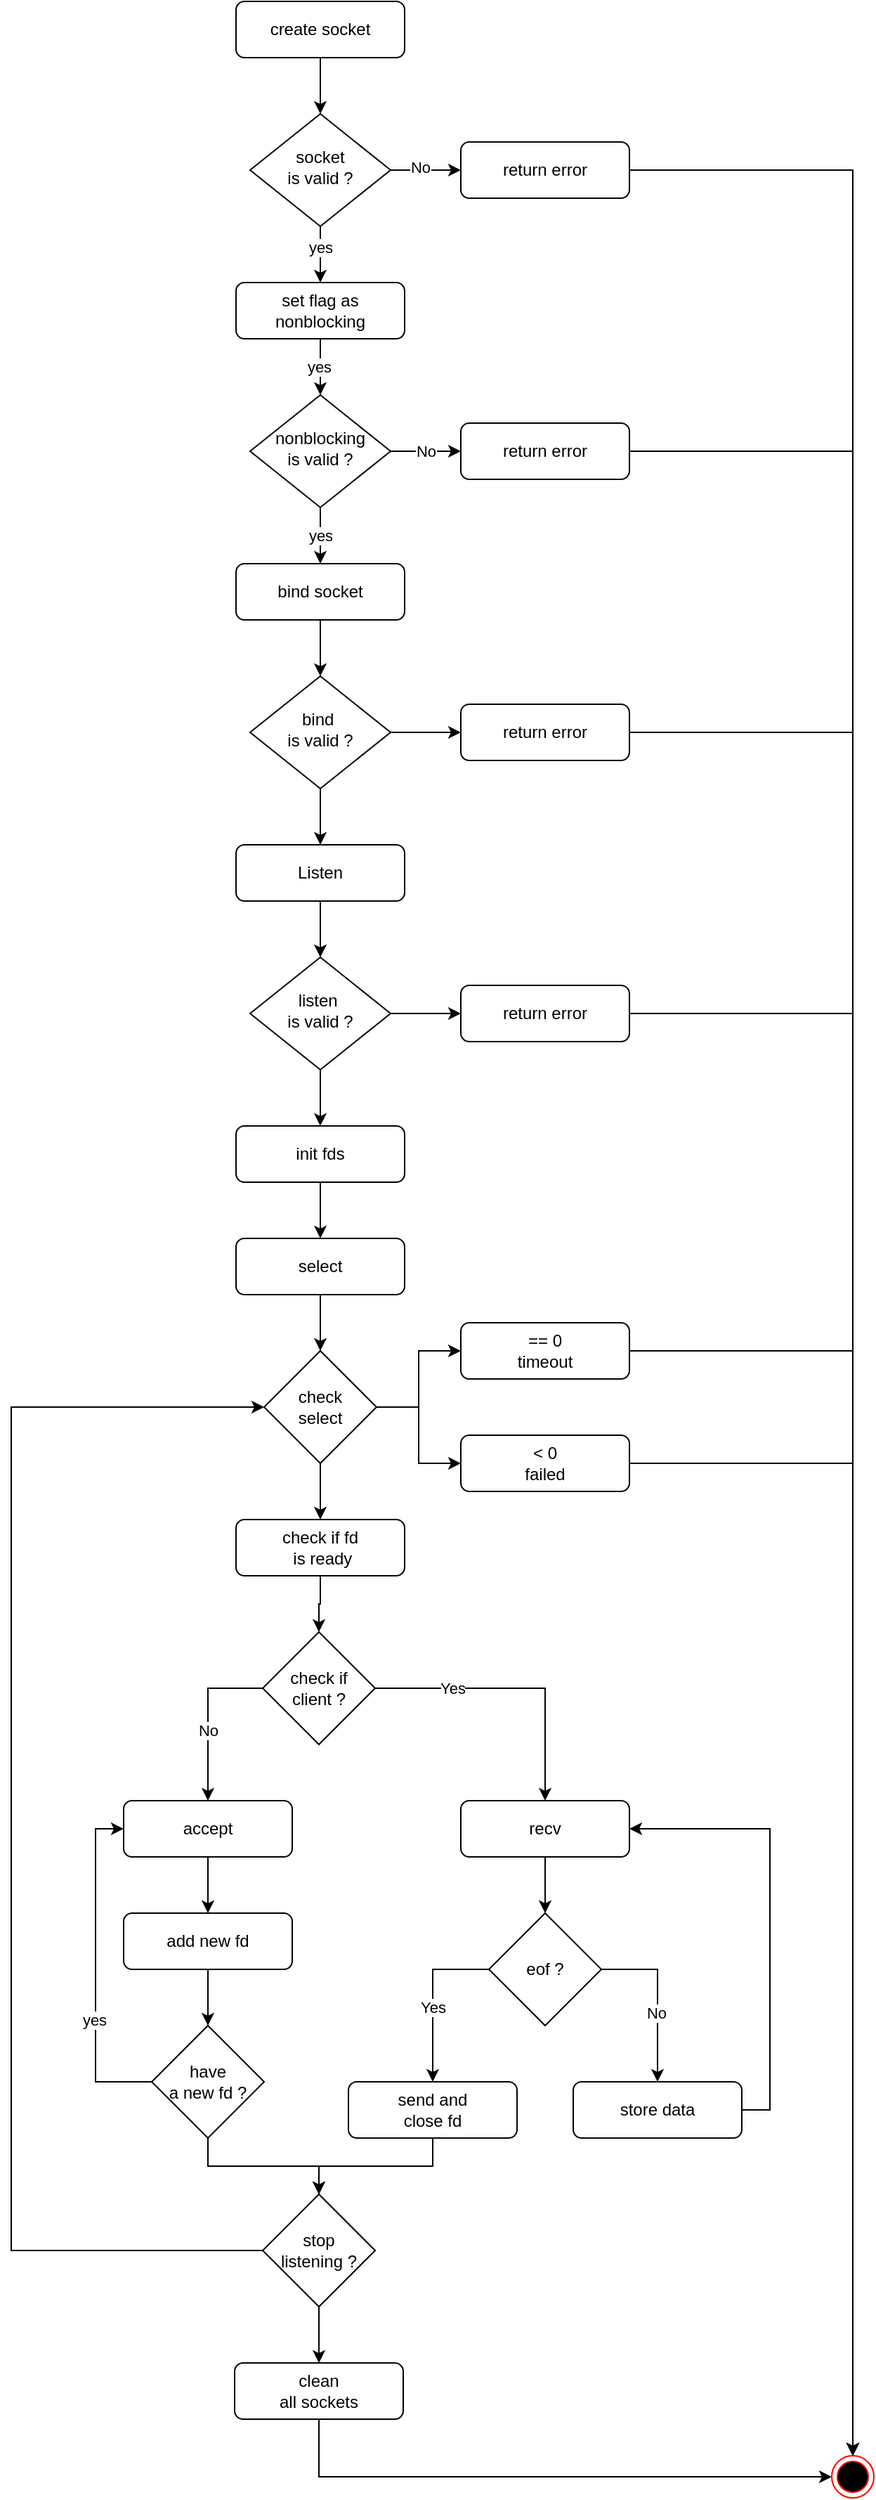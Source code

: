 <mxfile version="20.8.13" type="device"><diagram id="C5RBs43oDa-KdzZeNtuy" name="Page-1"><mxGraphModel dx="868" dy="971" grid="1" gridSize="10" guides="1" tooltips="1" connect="1" arrows="1" fold="1" page="1" pageScale="1" pageWidth="800" pageHeight="2200" math="0" shadow="0"><root><mxCell id="WIyWlLk6GJQsqaUBKTNV-0"/><mxCell id="WIyWlLk6GJQsqaUBKTNV-1" parent="WIyWlLk6GJQsqaUBKTNV-0"/><mxCell id="_ulKCwD4K-GmU09YNtc0-2" style="edgeStyle=orthogonalEdgeStyle;rounded=0;orthogonalLoop=1;jettySize=auto;html=1;entryX=0.5;entryY=0;entryDx=0;entryDy=0;" edge="1" parent="WIyWlLk6GJQsqaUBKTNV-1" source="WIyWlLk6GJQsqaUBKTNV-3" target="WIyWlLk6GJQsqaUBKTNV-6"><mxGeometry relative="1" as="geometry"/></mxCell><mxCell id="WIyWlLk6GJQsqaUBKTNV-3" value="create socket" style="rounded=1;whiteSpace=wrap;html=1;fontSize=12;glass=0;strokeWidth=1;shadow=0;" parent="WIyWlLk6GJQsqaUBKTNV-1" vertex="1"><mxGeometry x="240" y="80" width="120" height="40" as="geometry"/></mxCell><mxCell id="_ulKCwD4K-GmU09YNtc0-4" style="edgeStyle=orthogonalEdgeStyle;rounded=0;orthogonalLoop=1;jettySize=auto;html=1;exitX=0.5;exitY=1;exitDx=0;exitDy=0;entryX=0.5;entryY=0;entryDx=0;entryDy=0;" edge="1" parent="WIyWlLk6GJQsqaUBKTNV-1" source="WIyWlLk6GJQsqaUBKTNV-6" target="_ulKCwD4K-GmU09YNtc0-0"><mxGeometry relative="1" as="geometry"/></mxCell><mxCell id="_ulKCwD4K-GmU09YNtc0-34" value="yes" style="edgeLabel;html=1;align=center;verticalAlign=middle;resizable=0;points=[];" vertex="1" connectable="0" parent="_ulKCwD4K-GmU09YNtc0-4"><mxGeometry x="-0.28" relative="1" as="geometry"><mxPoint as="offset"/></mxGeometry></mxCell><mxCell id="_ulKCwD4K-GmU09YNtc0-53" style="edgeStyle=orthogonalEdgeStyle;rounded=0;orthogonalLoop=1;jettySize=auto;html=1;entryX=0;entryY=0.5;entryDx=0;entryDy=0;" edge="1" parent="WIyWlLk6GJQsqaUBKTNV-1" source="WIyWlLk6GJQsqaUBKTNV-6" target="WIyWlLk6GJQsqaUBKTNV-7"><mxGeometry relative="1" as="geometry"/></mxCell><mxCell id="_ulKCwD4K-GmU09YNtc0-54" value="No" style="edgeLabel;html=1;align=center;verticalAlign=middle;resizable=0;points=[];" vertex="1" connectable="0" parent="_ulKCwD4K-GmU09YNtc0-53"><mxGeometry x="-0.156" y="2" relative="1" as="geometry"><mxPoint as="offset"/></mxGeometry></mxCell><mxCell id="WIyWlLk6GJQsqaUBKTNV-6" value="socket&lt;br&gt;is valid ?" style="rhombus;whiteSpace=wrap;html=1;shadow=0;fontFamily=Helvetica;fontSize=12;align=center;strokeWidth=1;spacing=6;spacingTop=-4;" parent="WIyWlLk6GJQsqaUBKTNV-1" vertex="1"><mxGeometry x="250" y="160" width="100" height="80" as="geometry"/></mxCell><mxCell id="_ulKCwD4K-GmU09YNtc0-41" style="edgeStyle=orthogonalEdgeStyle;rounded=0;orthogonalLoop=1;jettySize=auto;html=1;entryX=0.5;entryY=0;entryDx=0;entryDy=0;" edge="1" parent="WIyWlLk6GJQsqaUBKTNV-1" source="WIyWlLk6GJQsqaUBKTNV-7" target="_ulKCwD4K-GmU09YNtc0-39"><mxGeometry relative="1" as="geometry"/></mxCell><mxCell id="WIyWlLk6GJQsqaUBKTNV-7" value="return error" style="rounded=1;whiteSpace=wrap;html=1;fontSize=12;glass=0;strokeWidth=1;shadow=0;" parent="WIyWlLk6GJQsqaUBKTNV-1" vertex="1"><mxGeometry x="400" y="180" width="120" height="40" as="geometry"/></mxCell><mxCell id="_ulKCwD4K-GmU09YNtc0-36" value="yes" style="edgeStyle=orthogonalEdgeStyle;rounded=0;orthogonalLoop=1;jettySize=auto;html=1;entryX=0.5;entryY=0;entryDx=0;entryDy=0;" edge="1" parent="WIyWlLk6GJQsqaUBKTNV-1" source="WIyWlLk6GJQsqaUBKTNV-10" target="WIyWlLk6GJQsqaUBKTNV-11"><mxGeometry relative="1" as="geometry"/></mxCell><mxCell id="_ulKCwD4K-GmU09YNtc0-55" value="No" style="edgeStyle=orthogonalEdgeStyle;rounded=0;orthogonalLoop=1;jettySize=auto;html=1;exitX=1;exitY=0.5;exitDx=0;exitDy=0;entryX=0;entryY=0.5;entryDx=0;entryDy=0;" edge="1" parent="WIyWlLk6GJQsqaUBKTNV-1" source="WIyWlLk6GJQsqaUBKTNV-10" target="_ulKCwD4K-GmU09YNtc0-7"><mxGeometry relative="1" as="geometry"/></mxCell><mxCell id="WIyWlLk6GJQsqaUBKTNV-10" value="nonblocking&lt;br&gt;is valid ?" style="rhombus;whiteSpace=wrap;html=1;shadow=0;fontFamily=Helvetica;fontSize=12;align=center;strokeWidth=1;spacing=6;spacingTop=-4;" parent="WIyWlLk6GJQsqaUBKTNV-1" vertex="1"><mxGeometry x="250" y="360" width="100" height="80" as="geometry"/></mxCell><mxCell id="_ulKCwD4K-GmU09YNtc0-43" style="edgeStyle=orthogonalEdgeStyle;rounded=0;orthogonalLoop=1;jettySize=auto;html=1;entryX=0.5;entryY=0;entryDx=0;entryDy=0;" edge="1" parent="WIyWlLk6GJQsqaUBKTNV-1" source="WIyWlLk6GJQsqaUBKTNV-11" target="_ulKCwD4K-GmU09YNtc0-42"><mxGeometry relative="1" as="geometry"/></mxCell><mxCell id="WIyWlLk6GJQsqaUBKTNV-11" value="bind socket" style="rounded=1;whiteSpace=wrap;html=1;fontSize=12;glass=0;strokeWidth=1;shadow=0;" parent="WIyWlLk6GJQsqaUBKTNV-1" vertex="1"><mxGeometry x="240" y="480" width="120" height="40" as="geometry"/></mxCell><mxCell id="_ulKCwD4K-GmU09YNtc0-5" style="edgeStyle=orthogonalEdgeStyle;rounded=0;orthogonalLoop=1;jettySize=auto;html=1;exitX=0.5;exitY=1;exitDx=0;exitDy=0;entryX=0.5;entryY=0;entryDx=0;entryDy=0;" edge="1" parent="WIyWlLk6GJQsqaUBKTNV-1" source="_ulKCwD4K-GmU09YNtc0-0" target="WIyWlLk6GJQsqaUBKTNV-10"><mxGeometry relative="1" as="geometry"/></mxCell><mxCell id="_ulKCwD4K-GmU09YNtc0-35" value="yes" style="edgeLabel;html=1;align=center;verticalAlign=middle;resizable=0;points=[];" vertex="1" connectable="0" parent="_ulKCwD4K-GmU09YNtc0-5"><mxGeometry y="-1" relative="1" as="geometry"><mxPoint as="offset"/></mxGeometry></mxCell><mxCell id="_ulKCwD4K-GmU09YNtc0-0" value="set flag as nonblocking" style="rounded=1;whiteSpace=wrap;html=1;fontSize=12;glass=0;strokeWidth=1;shadow=0;" vertex="1" parent="WIyWlLk6GJQsqaUBKTNV-1"><mxGeometry x="240" y="280" width="120" height="40" as="geometry"/></mxCell><mxCell id="_ulKCwD4K-GmU09YNtc0-40" style="edgeStyle=orthogonalEdgeStyle;rounded=0;orthogonalLoop=1;jettySize=auto;html=1;exitX=1;exitY=0.5;exitDx=0;exitDy=0;entryX=0.5;entryY=0;entryDx=0;entryDy=0;" edge="1" parent="WIyWlLk6GJQsqaUBKTNV-1" source="_ulKCwD4K-GmU09YNtc0-7" target="_ulKCwD4K-GmU09YNtc0-39"><mxGeometry relative="1" as="geometry"/></mxCell><mxCell id="_ulKCwD4K-GmU09YNtc0-7" value="return error" style="rounded=1;whiteSpace=wrap;html=1;fontSize=12;glass=0;strokeWidth=1;shadow=0;" vertex="1" parent="WIyWlLk6GJQsqaUBKTNV-1"><mxGeometry x="400" y="380" width="120" height="40" as="geometry"/></mxCell><mxCell id="_ulKCwD4K-GmU09YNtc0-50" style="edgeStyle=orthogonalEdgeStyle;rounded=0;orthogonalLoop=1;jettySize=auto;html=1;entryX=0.5;entryY=0;entryDx=0;entryDy=0;" edge="1" parent="WIyWlLk6GJQsqaUBKTNV-1" source="_ulKCwD4K-GmU09YNtc0-10" target="_ulKCwD4K-GmU09YNtc0-48"><mxGeometry relative="1" as="geometry"/></mxCell><mxCell id="_ulKCwD4K-GmU09YNtc0-10" value="Listen" style="rounded=1;whiteSpace=wrap;html=1;fontSize=12;glass=0;strokeWidth=1;shadow=0;" vertex="1" parent="WIyWlLk6GJQsqaUBKTNV-1"><mxGeometry x="240" y="680" width="120" height="40" as="geometry"/></mxCell><mxCell id="_ulKCwD4K-GmU09YNtc0-57" style="edgeStyle=orthogonalEdgeStyle;rounded=0;orthogonalLoop=1;jettySize=auto;html=1;entryX=0.5;entryY=0;entryDx=0;entryDy=0;" edge="1" parent="WIyWlLk6GJQsqaUBKTNV-1" source="_ulKCwD4K-GmU09YNtc0-11" target="_ulKCwD4K-GmU09YNtc0-15"><mxGeometry relative="1" as="geometry"/></mxCell><mxCell id="_ulKCwD4K-GmU09YNtc0-11" value="init fds" style="rounded=1;whiteSpace=wrap;html=1;fontSize=12;glass=0;strokeWidth=1;shadow=0;" vertex="1" parent="WIyWlLk6GJQsqaUBKTNV-1"><mxGeometry x="240" y="880" width="120" height="40" as="geometry"/></mxCell><mxCell id="_ulKCwD4K-GmU09YNtc0-60" style="edgeStyle=orthogonalEdgeStyle;rounded=0;orthogonalLoop=1;jettySize=auto;html=1;entryX=0.5;entryY=0;entryDx=0;entryDy=0;" edge="1" parent="WIyWlLk6GJQsqaUBKTNV-1" source="_ulKCwD4K-GmU09YNtc0-15" target="_ulKCwD4K-GmU09YNtc0-16"><mxGeometry relative="1" as="geometry"/></mxCell><mxCell id="_ulKCwD4K-GmU09YNtc0-15" value="select" style="rounded=1;whiteSpace=wrap;html=1;fontSize=12;glass=0;strokeWidth=1;shadow=0;" vertex="1" parent="WIyWlLk6GJQsqaUBKTNV-1"><mxGeometry x="240" y="960" width="120" height="40" as="geometry"/></mxCell><mxCell id="_ulKCwD4K-GmU09YNtc0-58" style="edgeStyle=orthogonalEdgeStyle;rounded=0;orthogonalLoop=1;jettySize=auto;html=1;entryX=0;entryY=0.5;entryDx=0;entryDy=0;" edge="1" parent="WIyWlLk6GJQsqaUBKTNV-1" source="_ulKCwD4K-GmU09YNtc0-16" target="_ulKCwD4K-GmU09YNtc0-18"><mxGeometry relative="1" as="geometry"/></mxCell><mxCell id="_ulKCwD4K-GmU09YNtc0-59" style="edgeStyle=orthogonalEdgeStyle;rounded=0;orthogonalLoop=1;jettySize=auto;html=1;exitX=1;exitY=0.5;exitDx=0;exitDy=0;entryX=0;entryY=0.5;entryDx=0;entryDy=0;" edge="1" parent="WIyWlLk6GJQsqaUBKTNV-1" source="_ulKCwD4K-GmU09YNtc0-16" target="_ulKCwD4K-GmU09YNtc0-20"><mxGeometry relative="1" as="geometry"/></mxCell><mxCell id="_ulKCwD4K-GmU09YNtc0-68" style="edgeStyle=orthogonalEdgeStyle;rounded=0;orthogonalLoop=1;jettySize=auto;html=1;entryX=0.5;entryY=0;entryDx=0;entryDy=0;" edge="1" parent="WIyWlLk6GJQsqaUBKTNV-1" source="_ulKCwD4K-GmU09YNtc0-16" target="_ulKCwD4K-GmU09YNtc0-22"><mxGeometry relative="1" as="geometry"/></mxCell><mxCell id="_ulKCwD4K-GmU09YNtc0-16" value="check&lt;br&gt;select" style="rhombus;whiteSpace=wrap;html=1;" vertex="1" parent="WIyWlLk6GJQsqaUBKTNV-1"><mxGeometry x="260" y="1040" width="80" height="80" as="geometry"/></mxCell><mxCell id="_ulKCwD4K-GmU09YNtc0-64" style="edgeStyle=orthogonalEdgeStyle;rounded=0;orthogonalLoop=1;jettySize=auto;html=1;entryX=0.5;entryY=0;entryDx=0;entryDy=0;" edge="1" parent="WIyWlLk6GJQsqaUBKTNV-1" source="_ulKCwD4K-GmU09YNtc0-18" target="_ulKCwD4K-GmU09YNtc0-39"><mxGeometry relative="1" as="geometry"/></mxCell><mxCell id="_ulKCwD4K-GmU09YNtc0-18" value="&amp;lt; 0&lt;br&gt;failed" style="rounded=1;whiteSpace=wrap;html=1;fontSize=12;glass=0;strokeWidth=1;shadow=0;" vertex="1" parent="WIyWlLk6GJQsqaUBKTNV-1"><mxGeometry x="400" y="1100" width="120" height="40" as="geometry"/></mxCell><mxCell id="_ulKCwD4K-GmU09YNtc0-61" style="edgeStyle=orthogonalEdgeStyle;rounded=0;orthogonalLoop=1;jettySize=auto;html=1;entryX=0.5;entryY=0;entryDx=0;entryDy=0;" edge="1" parent="WIyWlLk6GJQsqaUBKTNV-1" source="_ulKCwD4K-GmU09YNtc0-20" target="_ulKCwD4K-GmU09YNtc0-39"><mxGeometry relative="1" as="geometry"/></mxCell><mxCell id="_ulKCwD4K-GmU09YNtc0-20" value="== 0&lt;br&gt;timeout" style="rounded=1;whiteSpace=wrap;html=1;fontSize=12;glass=0;strokeWidth=1;shadow=0;" vertex="1" parent="WIyWlLk6GJQsqaUBKTNV-1"><mxGeometry x="400" y="1020" width="120" height="40" as="geometry"/></mxCell><mxCell id="_ulKCwD4K-GmU09YNtc0-85" style="edgeStyle=orthogonalEdgeStyle;rounded=0;orthogonalLoop=1;jettySize=auto;html=1;entryX=0;entryY=0.5;entryDx=0;entryDy=0;exitX=0.5;exitY=1;exitDx=0;exitDy=0;" edge="1" parent="WIyWlLk6GJQsqaUBKTNV-1" source="_ulKCwD4K-GmU09YNtc0-21" target="_ulKCwD4K-GmU09YNtc0-39"><mxGeometry relative="1" as="geometry"/></mxCell><mxCell id="_ulKCwD4K-GmU09YNtc0-21" value="clean&lt;br&gt;all sockets" style="rounded=1;whiteSpace=wrap;html=1;fontSize=12;glass=0;strokeWidth=1;shadow=0;" vertex="1" parent="WIyWlLk6GJQsqaUBKTNV-1"><mxGeometry x="239" y="1760" width="120" height="40" as="geometry"/></mxCell><mxCell id="_ulKCwD4K-GmU09YNtc0-70" style="edgeStyle=orthogonalEdgeStyle;rounded=0;orthogonalLoop=1;jettySize=auto;html=1;entryX=0.5;entryY=0;entryDx=0;entryDy=0;" edge="1" parent="WIyWlLk6GJQsqaUBKTNV-1" source="_ulKCwD4K-GmU09YNtc0-22" target="_ulKCwD4K-GmU09YNtc0-23"><mxGeometry relative="1" as="geometry"/></mxCell><mxCell id="_ulKCwD4K-GmU09YNtc0-22" value="check if fd&lt;br&gt;&amp;nbsp;is ready" style="rounded=1;whiteSpace=wrap;html=1;fontSize=12;glass=0;strokeWidth=1;shadow=0;" vertex="1" parent="WIyWlLk6GJQsqaUBKTNV-1"><mxGeometry x="240" y="1160" width="120" height="40" as="geometry"/></mxCell><mxCell id="_ulKCwD4K-GmU09YNtc0-71" style="edgeStyle=orthogonalEdgeStyle;rounded=0;orthogonalLoop=1;jettySize=auto;html=1;exitX=0;exitY=0.5;exitDx=0;exitDy=0;entryX=0.5;entryY=0;entryDx=0;entryDy=0;" edge="1" parent="WIyWlLk6GJQsqaUBKTNV-1" source="_ulKCwD4K-GmU09YNtc0-23" target="_ulKCwD4K-GmU09YNtc0-24"><mxGeometry relative="1" as="geometry"/></mxCell><mxCell id="_ulKCwD4K-GmU09YNtc0-87" value="No" style="edgeLabel;html=1;align=center;verticalAlign=middle;resizable=0;points=[];" vertex="1" connectable="0" parent="_ulKCwD4K-GmU09YNtc0-71"><mxGeometry x="0.16" relative="1" as="geometry"><mxPoint as="offset"/></mxGeometry></mxCell><mxCell id="_ulKCwD4K-GmU09YNtc0-72" style="edgeStyle=orthogonalEdgeStyle;rounded=0;orthogonalLoop=1;jettySize=auto;html=1;exitX=1;exitY=0.5;exitDx=0;exitDy=0;entryX=0.5;entryY=0;entryDx=0;entryDy=0;" edge="1" parent="WIyWlLk6GJQsqaUBKTNV-1" source="_ulKCwD4K-GmU09YNtc0-23" target="_ulKCwD4K-GmU09YNtc0-31"><mxGeometry relative="1" as="geometry"/></mxCell><mxCell id="_ulKCwD4K-GmU09YNtc0-86" value="Yes" style="edgeLabel;html=1;align=center;verticalAlign=middle;resizable=0;points=[];" vertex="1" connectable="0" parent="_ulKCwD4K-GmU09YNtc0-72"><mxGeometry x="-0.453" relative="1" as="geometry"><mxPoint as="offset"/></mxGeometry></mxCell><mxCell id="_ulKCwD4K-GmU09YNtc0-23" value="check if&lt;br&gt;client ?" style="rhombus;whiteSpace=wrap;html=1;" vertex="1" parent="WIyWlLk6GJQsqaUBKTNV-1"><mxGeometry x="259" y="1240" width="80" height="80" as="geometry"/></mxCell><mxCell id="_ulKCwD4K-GmU09YNtc0-73" style="edgeStyle=orthogonalEdgeStyle;rounded=0;orthogonalLoop=1;jettySize=auto;html=1;entryX=0.5;entryY=0;entryDx=0;entryDy=0;" edge="1" parent="WIyWlLk6GJQsqaUBKTNV-1" source="_ulKCwD4K-GmU09YNtc0-24" target="_ulKCwD4K-GmU09YNtc0-26"><mxGeometry relative="1" as="geometry"/></mxCell><mxCell id="_ulKCwD4K-GmU09YNtc0-24" value="accept" style="rounded=1;whiteSpace=wrap;html=1;fontSize=12;glass=0;strokeWidth=1;shadow=0;" vertex="1" parent="WIyWlLk6GJQsqaUBKTNV-1"><mxGeometry x="160" y="1360" width="120" height="40" as="geometry"/></mxCell><mxCell id="_ulKCwD4K-GmU09YNtc0-74" style="edgeStyle=orthogonalEdgeStyle;rounded=0;orthogonalLoop=1;jettySize=auto;html=1;entryX=0.5;entryY=0;entryDx=0;entryDy=0;" edge="1" parent="WIyWlLk6GJQsqaUBKTNV-1" source="_ulKCwD4K-GmU09YNtc0-26" target="_ulKCwD4K-GmU09YNtc0-27"><mxGeometry relative="1" as="geometry"/></mxCell><mxCell id="_ulKCwD4K-GmU09YNtc0-26" value="add new fd" style="rounded=1;whiteSpace=wrap;html=1;fontSize=12;glass=0;strokeWidth=1;shadow=0;" vertex="1" parent="WIyWlLk6GJQsqaUBKTNV-1"><mxGeometry x="160" y="1440" width="120" height="40" as="geometry"/></mxCell><mxCell id="_ulKCwD4K-GmU09YNtc0-75" style="edgeStyle=orthogonalEdgeStyle;rounded=0;orthogonalLoop=1;jettySize=auto;html=1;exitX=0;exitY=0.5;exitDx=0;exitDy=0;entryX=0;entryY=0.5;entryDx=0;entryDy=0;" edge="1" parent="WIyWlLk6GJQsqaUBKTNV-1" source="_ulKCwD4K-GmU09YNtc0-27" target="_ulKCwD4K-GmU09YNtc0-24"><mxGeometry relative="1" as="geometry"/></mxCell><mxCell id="_ulKCwD4K-GmU09YNtc0-76" value="yes" style="edgeLabel;html=1;align=center;verticalAlign=middle;resizable=0;points=[];" vertex="1" connectable="0" parent="_ulKCwD4K-GmU09YNtc0-75"><mxGeometry x="-0.3" y="1" relative="1" as="geometry"><mxPoint as="offset"/></mxGeometry></mxCell><mxCell id="_ulKCwD4K-GmU09YNtc0-88" style="edgeStyle=orthogonalEdgeStyle;rounded=0;orthogonalLoop=1;jettySize=auto;html=1;entryX=0.5;entryY=0;entryDx=0;entryDy=0;" edge="1" parent="WIyWlLk6GJQsqaUBKTNV-1" source="_ulKCwD4K-GmU09YNtc0-27" target="_ulKCwD4K-GmU09YNtc0-65"><mxGeometry relative="1" as="geometry"/></mxCell><mxCell id="_ulKCwD4K-GmU09YNtc0-27" value="have &lt;br&gt;a new fd ?" style="rhombus;whiteSpace=wrap;html=1;" vertex="1" parent="WIyWlLk6GJQsqaUBKTNV-1"><mxGeometry x="180" y="1520" width="80" height="80" as="geometry"/></mxCell><mxCell id="_ulKCwD4K-GmU09YNtc0-78" style="edgeStyle=orthogonalEdgeStyle;rounded=0;orthogonalLoop=1;jettySize=auto;html=1;entryX=0.5;entryY=0;entryDx=0;entryDy=0;" edge="1" parent="WIyWlLk6GJQsqaUBKTNV-1" source="_ulKCwD4K-GmU09YNtc0-31" target="_ulKCwD4K-GmU09YNtc0-77"><mxGeometry relative="1" as="geometry"/></mxCell><mxCell id="_ulKCwD4K-GmU09YNtc0-31" value="recv" style="rounded=1;whiteSpace=wrap;html=1;fontSize=12;glass=0;strokeWidth=1;shadow=0;" vertex="1" parent="WIyWlLk6GJQsqaUBKTNV-1"><mxGeometry x="400" y="1360" width="120" height="40" as="geometry"/></mxCell><mxCell id="_ulKCwD4K-GmU09YNtc0-83" style="edgeStyle=orthogonalEdgeStyle;rounded=0;orthogonalLoop=1;jettySize=auto;html=1;entryX=1;entryY=0.5;entryDx=0;entryDy=0;exitX=1;exitY=0.5;exitDx=0;exitDy=0;" edge="1" parent="WIyWlLk6GJQsqaUBKTNV-1" source="_ulKCwD4K-GmU09YNtc0-32" target="_ulKCwD4K-GmU09YNtc0-31"><mxGeometry relative="1" as="geometry"/></mxCell><mxCell id="_ulKCwD4K-GmU09YNtc0-32" value="store data" style="rounded=1;whiteSpace=wrap;html=1;fontSize=12;glass=0;strokeWidth=1;shadow=0;" vertex="1" parent="WIyWlLk6GJQsqaUBKTNV-1"><mxGeometry x="480" y="1560" width="120" height="40" as="geometry"/></mxCell><mxCell id="_ulKCwD4K-GmU09YNtc0-84" style="edgeStyle=orthogonalEdgeStyle;rounded=0;orthogonalLoop=1;jettySize=auto;html=1;entryX=0.5;entryY=0;entryDx=0;entryDy=0;" edge="1" parent="WIyWlLk6GJQsqaUBKTNV-1" source="_ulKCwD4K-GmU09YNtc0-33" target="_ulKCwD4K-GmU09YNtc0-65"><mxGeometry relative="1" as="geometry"/></mxCell><mxCell id="_ulKCwD4K-GmU09YNtc0-33" value="send and&lt;br&gt;close fd" style="rounded=1;whiteSpace=wrap;html=1;fontSize=12;glass=0;strokeWidth=1;shadow=0;" vertex="1" parent="WIyWlLk6GJQsqaUBKTNV-1"><mxGeometry x="320" y="1560" width="120" height="40" as="geometry"/></mxCell><mxCell id="_ulKCwD4K-GmU09YNtc0-39" value="" style="ellipse;html=1;shape=endState;fillColor=#000000;strokeColor=#ff0000;" vertex="1" parent="WIyWlLk6GJQsqaUBKTNV-1"><mxGeometry x="664" y="1826" width="30" height="30" as="geometry"/></mxCell><mxCell id="_ulKCwD4K-GmU09YNtc0-45" style="edgeStyle=orthogonalEdgeStyle;rounded=0;orthogonalLoop=1;jettySize=auto;html=1;entryX=0;entryY=0.5;entryDx=0;entryDy=0;" edge="1" parent="WIyWlLk6GJQsqaUBKTNV-1" source="_ulKCwD4K-GmU09YNtc0-42" target="_ulKCwD4K-GmU09YNtc0-44"><mxGeometry relative="1" as="geometry"/></mxCell><mxCell id="_ulKCwD4K-GmU09YNtc0-47" style="edgeStyle=orthogonalEdgeStyle;rounded=0;orthogonalLoop=1;jettySize=auto;html=1;entryX=0.5;entryY=0;entryDx=0;entryDy=0;" edge="1" parent="WIyWlLk6GJQsqaUBKTNV-1" source="_ulKCwD4K-GmU09YNtc0-42" target="_ulKCwD4K-GmU09YNtc0-10"><mxGeometry relative="1" as="geometry"/></mxCell><mxCell id="_ulKCwD4K-GmU09YNtc0-42" value="bind&amp;nbsp;&lt;br&gt;is valid ?" style="rhombus;whiteSpace=wrap;html=1;shadow=0;fontFamily=Helvetica;fontSize=12;align=center;strokeWidth=1;spacing=6;spacingTop=-4;" vertex="1" parent="WIyWlLk6GJQsqaUBKTNV-1"><mxGeometry x="250" y="560" width="100" height="80" as="geometry"/></mxCell><mxCell id="_ulKCwD4K-GmU09YNtc0-46" style="edgeStyle=orthogonalEdgeStyle;rounded=0;orthogonalLoop=1;jettySize=auto;html=1;entryX=0.5;entryY=0;entryDx=0;entryDy=0;" edge="1" parent="WIyWlLk6GJQsqaUBKTNV-1" source="_ulKCwD4K-GmU09YNtc0-44" target="_ulKCwD4K-GmU09YNtc0-39"><mxGeometry relative="1" as="geometry"/></mxCell><mxCell id="_ulKCwD4K-GmU09YNtc0-44" value="return error" style="rounded=1;whiteSpace=wrap;html=1;fontSize=12;glass=0;strokeWidth=1;shadow=0;" vertex="1" parent="WIyWlLk6GJQsqaUBKTNV-1"><mxGeometry x="400" y="580" width="120" height="40" as="geometry"/></mxCell><mxCell id="_ulKCwD4K-GmU09YNtc0-51" style="edgeStyle=orthogonalEdgeStyle;rounded=0;orthogonalLoop=1;jettySize=auto;html=1;entryX=0;entryY=0.5;entryDx=0;entryDy=0;" edge="1" parent="WIyWlLk6GJQsqaUBKTNV-1" source="_ulKCwD4K-GmU09YNtc0-48" target="_ulKCwD4K-GmU09YNtc0-49"><mxGeometry relative="1" as="geometry"/></mxCell><mxCell id="_ulKCwD4K-GmU09YNtc0-56" style="edgeStyle=orthogonalEdgeStyle;rounded=0;orthogonalLoop=1;jettySize=auto;html=1;entryX=0.5;entryY=0;entryDx=0;entryDy=0;" edge="1" parent="WIyWlLk6GJQsqaUBKTNV-1" source="_ulKCwD4K-GmU09YNtc0-48" target="_ulKCwD4K-GmU09YNtc0-11"><mxGeometry relative="1" as="geometry"/></mxCell><mxCell id="_ulKCwD4K-GmU09YNtc0-48" value="listen&amp;nbsp;&lt;br&gt;is valid ?" style="rhombus;whiteSpace=wrap;html=1;shadow=0;fontFamily=Helvetica;fontSize=12;align=center;strokeWidth=1;spacing=6;spacingTop=-4;" vertex="1" parent="WIyWlLk6GJQsqaUBKTNV-1"><mxGeometry x="250" y="760" width="100" height="80" as="geometry"/></mxCell><mxCell id="_ulKCwD4K-GmU09YNtc0-52" style="edgeStyle=orthogonalEdgeStyle;rounded=0;orthogonalLoop=1;jettySize=auto;html=1;entryX=0.5;entryY=0;entryDx=0;entryDy=0;" edge="1" parent="WIyWlLk6GJQsqaUBKTNV-1" source="_ulKCwD4K-GmU09YNtc0-49" target="_ulKCwD4K-GmU09YNtc0-39"><mxGeometry relative="1" as="geometry"/></mxCell><mxCell id="_ulKCwD4K-GmU09YNtc0-49" value="return error" style="rounded=1;whiteSpace=wrap;html=1;fontSize=12;glass=0;strokeWidth=1;shadow=0;" vertex="1" parent="WIyWlLk6GJQsqaUBKTNV-1"><mxGeometry x="400" y="780" width="120" height="40" as="geometry"/></mxCell><mxCell id="_ulKCwD4K-GmU09YNtc0-66" style="edgeStyle=orthogonalEdgeStyle;rounded=0;orthogonalLoop=1;jettySize=auto;html=1;entryX=0.5;entryY=0;entryDx=0;entryDy=0;" edge="1" parent="WIyWlLk6GJQsqaUBKTNV-1" source="_ulKCwD4K-GmU09YNtc0-65" target="_ulKCwD4K-GmU09YNtc0-21"><mxGeometry relative="1" as="geometry"/></mxCell><mxCell id="_ulKCwD4K-GmU09YNtc0-67" style="edgeStyle=orthogonalEdgeStyle;rounded=0;orthogonalLoop=1;jettySize=auto;html=1;exitX=0;exitY=0.5;exitDx=0;exitDy=0;entryX=0;entryY=0.5;entryDx=0;entryDy=0;" edge="1" parent="WIyWlLk6GJQsqaUBKTNV-1" source="_ulKCwD4K-GmU09YNtc0-65" target="_ulKCwD4K-GmU09YNtc0-16"><mxGeometry relative="1" as="geometry"><Array as="points"><mxPoint x="80" y="1680"/><mxPoint x="80" y="1080"/></Array></mxGeometry></mxCell><mxCell id="_ulKCwD4K-GmU09YNtc0-65" value="stop&lt;br&gt;listening ?" style="rhombus;whiteSpace=wrap;html=1;" vertex="1" parent="WIyWlLk6GJQsqaUBKTNV-1"><mxGeometry x="259" y="1640" width="80" height="80" as="geometry"/></mxCell><mxCell id="_ulKCwD4K-GmU09YNtc0-79" style="edgeStyle=orthogonalEdgeStyle;rounded=0;orthogonalLoop=1;jettySize=auto;html=1;entryX=0.5;entryY=0;entryDx=0;entryDy=0;" edge="1" parent="WIyWlLk6GJQsqaUBKTNV-1" source="_ulKCwD4K-GmU09YNtc0-77" target="_ulKCwD4K-GmU09YNtc0-33"><mxGeometry relative="1" as="geometry"><Array as="points"><mxPoint x="380" y="1480"/></Array></mxGeometry></mxCell><mxCell id="_ulKCwD4K-GmU09YNtc0-81" value="Yes" style="edgeLabel;html=1;align=center;verticalAlign=middle;resizable=0;points=[];" vertex="1" connectable="0" parent="_ulKCwD4K-GmU09YNtc0-79"><mxGeometry x="0.117" relative="1" as="geometry"><mxPoint as="offset"/></mxGeometry></mxCell><mxCell id="_ulKCwD4K-GmU09YNtc0-80" style="edgeStyle=orthogonalEdgeStyle;rounded=0;orthogonalLoop=1;jettySize=auto;html=1;entryX=0.5;entryY=0;entryDx=0;entryDy=0;exitX=1;exitY=0.5;exitDx=0;exitDy=0;" edge="1" parent="WIyWlLk6GJQsqaUBKTNV-1" source="_ulKCwD4K-GmU09YNtc0-77" target="_ulKCwD4K-GmU09YNtc0-32"><mxGeometry relative="1" as="geometry"/></mxCell><mxCell id="_ulKCwD4K-GmU09YNtc0-82" value="No" style="edgeLabel;html=1;align=center;verticalAlign=middle;resizable=0;points=[];" vertex="1" connectable="0" parent="_ulKCwD4K-GmU09YNtc0-80"><mxGeometry x="0.183" y="-1" relative="1" as="geometry"><mxPoint as="offset"/></mxGeometry></mxCell><mxCell id="_ulKCwD4K-GmU09YNtc0-77" value="eof ?" style="rhombus;whiteSpace=wrap;html=1;" vertex="1" parent="WIyWlLk6GJQsqaUBKTNV-1"><mxGeometry x="420" y="1440" width="80" height="80" as="geometry"/></mxCell></root></mxGraphModel></diagram></mxfile>